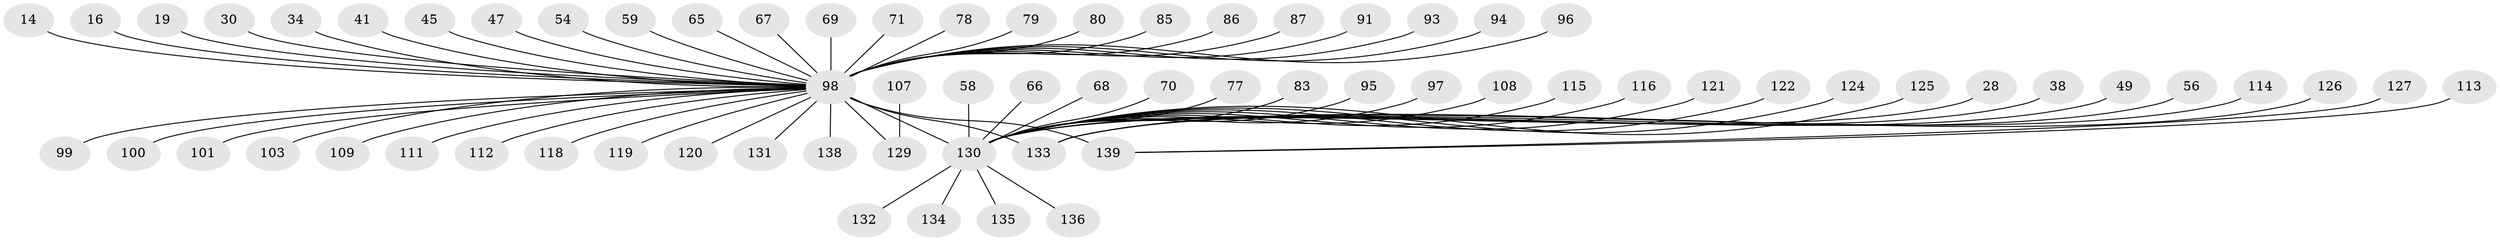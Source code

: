 // original degree distribution, {21: 0.007194244604316547, 3: 0.12949640287769784, 11: 0.02158273381294964, 18: 0.007194244604316547, 41: 0.007194244604316547, 2: 0.2302158273381295, 4: 0.07194244604316546, 12: 0.007194244604316547, 7: 0.007194244604316547, 5: 0.007194244604316547, 1: 0.48201438848920863, 6: 0.014388489208633094, 8: 0.007194244604316547}
// Generated by graph-tools (version 1.1) at 2025/47/03/09/25 04:47:40]
// undirected, 69 vertices, 68 edges
graph export_dot {
graph [start="1"]
  node [color=gray90,style=filled];
  14;
  16;
  19;
  28;
  30;
  34 [super="+15"];
  38;
  41;
  45;
  47;
  49;
  54;
  56;
  58;
  59;
  65 [super="+61"];
  66;
  67;
  68;
  69 [super="+40"];
  70;
  71;
  77 [super="+31"];
  78;
  79;
  80;
  83;
  85 [super="+64"];
  86 [super="+21"];
  87 [super="+76"];
  91;
  93 [super="+7"];
  94;
  95;
  96;
  97;
  98 [super="+89+92+25+90"];
  99;
  100;
  101;
  103;
  107;
  108;
  109;
  111;
  112;
  113;
  114;
  115;
  116;
  118 [super="+23+104"];
  119 [super="+82"];
  120 [super="+27+60"];
  121;
  122;
  124;
  125;
  126;
  127;
  129 [super="+72"];
  130 [super="+128+32+105"];
  131;
  132;
  133 [super="+35+39+110+53"];
  134;
  135 [super="+73"];
  136;
  138;
  139 [super="+106+137+37+117"];
  14 -- 98;
  16 -- 98;
  19 -- 98;
  28 -- 130;
  30 -- 98;
  34 -- 98;
  38 -- 130;
  41 -- 98;
  45 -- 98;
  47 -- 98;
  49 -- 130;
  54 -- 98;
  56 -- 133;
  58 -- 130;
  59 -- 98;
  65 -- 98 [weight=2];
  66 -- 130;
  67 -- 98;
  68 -- 130;
  69 -- 98 [weight=2];
  70 -- 130;
  71 -- 98 [weight=3];
  77 -- 130 [weight=2];
  78 -- 98;
  79 -- 98;
  80 -- 98;
  83 -- 130;
  85 -- 98;
  86 -- 98;
  87 -- 98;
  91 -- 98;
  93 -- 98 [weight=2];
  94 -- 98;
  95 -- 130;
  96 -- 98;
  97 -- 130;
  98 -- 111;
  98 -- 130 [weight=17];
  98 -- 131;
  98 -- 133 [weight=7];
  98 -- 99;
  98 -- 100;
  98 -- 101;
  98 -- 103;
  98 -- 112;
  98 -- 118 [weight=3];
  98 -- 119;
  98 -- 120;
  98 -- 139 [weight=9];
  98 -- 138;
  98 -- 109;
  98 -- 129 [weight=4];
  107 -- 129;
  108 -- 130;
  113 -- 139;
  114 -- 133;
  115 -- 130;
  116 -- 130 [weight=2];
  121 -- 130;
  122 -- 130;
  124 -- 130;
  125 -- 130;
  126 -- 133;
  127 -- 139;
  130 -- 132;
  130 -- 134;
  130 -- 135;
  130 -- 136;
}
